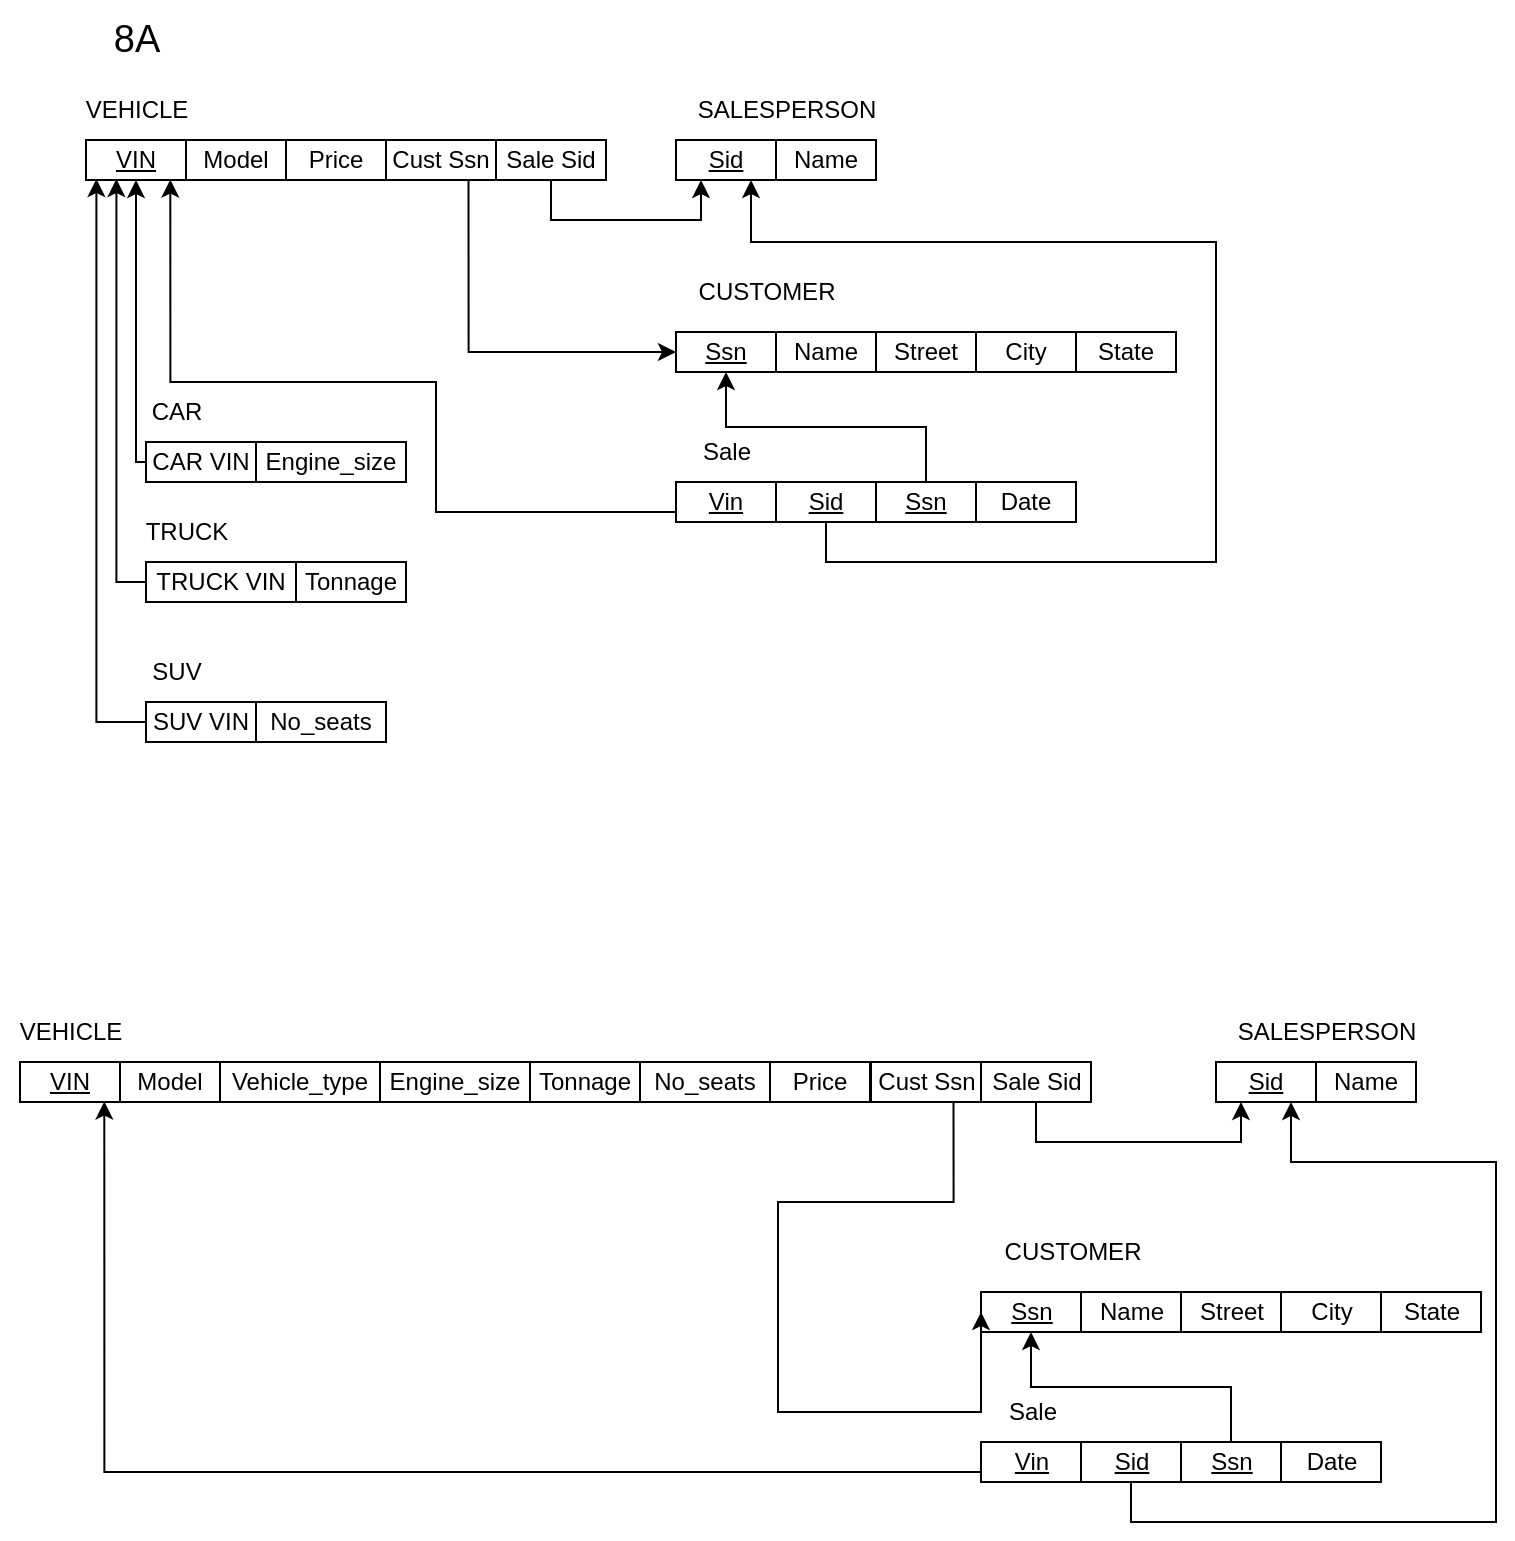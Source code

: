 <mxfile version="20.5.1" type="github">
  <diagram id="yZq5IONLJEsk0bZvG2Z2" name="Page-1">
    <mxGraphModel dx="575" dy="980" grid="1" gridSize="10" guides="1" tooltips="1" connect="1" arrows="1" fold="1" page="1" pageScale="1" pageWidth="850" pageHeight="1100" math="0" shadow="0">
      <root>
        <mxCell id="0" />
        <mxCell id="1" parent="0" />
        <mxCell id="Zert8HyA5gWy37JvKC_g-1" value="VEHICLE" style="text;html=1;align=center;verticalAlign=middle;resizable=0;points=[];autosize=1;strokeColor=none;fillColor=none;" parent="1" vertex="1">
          <mxGeometry x="55" y="109" width="70" height="30" as="geometry" />
        </mxCell>
        <mxCell id="Zert8HyA5gWy37JvKC_g-2" value="&lt;u&gt;VIN&lt;/u&gt;" style="whiteSpace=wrap;html=1;" parent="1" vertex="1">
          <mxGeometry x="65" y="139" width="50" height="20" as="geometry" />
        </mxCell>
        <mxCell id="Zert8HyA5gWy37JvKC_g-3" value="Model" style="whiteSpace=wrap;html=1;" parent="1" vertex="1">
          <mxGeometry x="115" y="139" width="50" height="20" as="geometry" />
        </mxCell>
        <mxCell id="Zert8HyA5gWy37JvKC_g-4" value="Price" style="whiteSpace=wrap;html=1;" parent="1" vertex="1">
          <mxGeometry x="165" y="139" width="50" height="20" as="geometry" />
        </mxCell>
        <mxCell id="Zert8HyA5gWy37JvKC_g-5" value="&lt;u&gt;Sid&lt;/u&gt;" style="whiteSpace=wrap;html=1;" parent="1" vertex="1">
          <mxGeometry x="360" y="139" width="50" height="20" as="geometry" />
        </mxCell>
        <mxCell id="Zert8HyA5gWy37JvKC_g-7" value="SALESPERSON" style="text;html=1;align=center;verticalAlign=middle;resizable=0;points=[];autosize=1;strokeColor=none;fillColor=none;" parent="1" vertex="1">
          <mxGeometry x="360" y="109" width="110" height="30" as="geometry" />
        </mxCell>
        <mxCell id="Zert8HyA5gWy37JvKC_g-8" value="Name" style="whiteSpace=wrap;html=1;" parent="1" vertex="1">
          <mxGeometry x="410" y="139" width="50" height="20" as="geometry" />
        </mxCell>
        <mxCell id="Zert8HyA5gWy37JvKC_g-23" style="edgeStyle=orthogonalEdgeStyle;rounded=0;orthogonalLoop=1;jettySize=auto;html=1;exitX=0.5;exitY=1;exitDx=0;exitDy=0;entryX=0.25;entryY=1;entryDx=0;entryDy=0;" parent="1" source="Zert8HyA5gWy37JvKC_g-10" target="Zert8HyA5gWy37JvKC_g-5" edge="1">
          <mxGeometry relative="1" as="geometry">
            <mxPoint x="425" y="194" as="targetPoint" />
          </mxGeometry>
        </mxCell>
        <mxCell id="Zert8HyA5gWy37JvKC_g-10" value="Sale Sid" style="whiteSpace=wrap;html=1;" parent="1" vertex="1">
          <mxGeometry x="270" y="139" width="55" height="20" as="geometry" />
        </mxCell>
        <mxCell id="Zert8HyA5gWy37JvKC_g-11" value="CAR" style="text;html=1;align=center;verticalAlign=middle;resizable=0;points=[];autosize=1;strokeColor=none;fillColor=none;" parent="1" vertex="1">
          <mxGeometry x="85" y="260" width="50" height="30" as="geometry" />
        </mxCell>
        <mxCell id="Zert8HyA5gWy37JvKC_g-12" value="TRUCK" style="text;html=1;align=center;verticalAlign=middle;resizable=0;points=[];autosize=1;strokeColor=none;fillColor=none;" parent="1" vertex="1">
          <mxGeometry x="85" y="320" width="60" height="30" as="geometry" />
        </mxCell>
        <mxCell id="HfXIFPsZ4pyppyQ5UBKi-8" style="edgeStyle=orthogonalEdgeStyle;rounded=0;orthogonalLoop=1;jettySize=auto;html=1;exitX=0;exitY=0.5;exitDx=0;exitDy=0;entryX=0.5;entryY=1;entryDx=0;entryDy=0;" parent="1" source="Zert8HyA5gWy37JvKC_g-13" target="Zert8HyA5gWy37JvKC_g-2" edge="1">
          <mxGeometry relative="1" as="geometry">
            <Array as="points">
              <mxPoint x="90" y="300" />
            </Array>
          </mxGeometry>
        </mxCell>
        <mxCell id="Zert8HyA5gWy37JvKC_g-13" value="CAR VIN" style="whiteSpace=wrap;html=1;" parent="1" vertex="1">
          <mxGeometry x="95" y="290" width="55" height="20" as="geometry" />
        </mxCell>
        <mxCell id="Zert8HyA5gWy37JvKC_g-14" value="Engine_size" style="whiteSpace=wrap;html=1;" parent="1" vertex="1">
          <mxGeometry x="150" y="290" width="75" height="20" as="geometry" />
        </mxCell>
        <mxCell id="HfXIFPsZ4pyppyQ5UBKi-2" style="edgeStyle=orthogonalEdgeStyle;rounded=0;orthogonalLoop=1;jettySize=auto;html=1;exitX=0;exitY=0.5;exitDx=0;exitDy=0;entryX=0.304;entryY=0.975;entryDx=0;entryDy=0;entryPerimeter=0;" parent="1" source="Zert8HyA5gWy37JvKC_g-15" target="Zert8HyA5gWy37JvKC_g-2" edge="1">
          <mxGeometry relative="1" as="geometry">
            <Array as="points">
              <mxPoint x="80" y="360" />
            </Array>
          </mxGeometry>
        </mxCell>
        <mxCell id="Zert8HyA5gWy37JvKC_g-15" value="TRUCK VIN" style="whiteSpace=wrap;html=1;" parent="1" vertex="1">
          <mxGeometry x="95" y="350" width="75" height="20" as="geometry" />
        </mxCell>
        <mxCell id="Zert8HyA5gWy37JvKC_g-16" value="Tonnage" style="whiteSpace=wrap;html=1;" parent="1" vertex="1">
          <mxGeometry x="170" y="350" width="55" height="20" as="geometry" />
        </mxCell>
        <mxCell id="HfXIFPsZ4pyppyQ5UBKi-1" style="edgeStyle=orthogonalEdgeStyle;rounded=0;orthogonalLoop=1;jettySize=auto;html=1;exitX=0;exitY=0.5;exitDx=0;exitDy=0;entryX=0.104;entryY=0.975;entryDx=0;entryDy=0;entryPerimeter=0;" parent="1" source="Zert8HyA5gWy37JvKC_g-17" target="Zert8HyA5gWy37JvKC_g-2" edge="1">
          <mxGeometry relative="1" as="geometry" />
        </mxCell>
        <mxCell id="Zert8HyA5gWy37JvKC_g-17" value="SUV VIN" style="whiteSpace=wrap;html=1;" parent="1" vertex="1">
          <mxGeometry x="95" y="420" width="55" height="20" as="geometry" />
        </mxCell>
        <mxCell id="Zert8HyA5gWy37JvKC_g-18" value="No_seats" style="whiteSpace=wrap;html=1;" parent="1" vertex="1">
          <mxGeometry x="150" y="420" width="65" height="20" as="geometry" />
        </mxCell>
        <mxCell id="Zert8HyA5gWy37JvKC_g-19" value="SUV" style="text;html=1;align=center;verticalAlign=middle;resizable=0;points=[];autosize=1;strokeColor=none;fillColor=none;" parent="1" vertex="1">
          <mxGeometry x="85" y="390" width="50" height="30" as="geometry" />
        </mxCell>
        <mxCell id="Zert8HyA5gWy37JvKC_g-24" value="Date" style="whiteSpace=wrap;html=1;" parent="1" vertex="1">
          <mxGeometry x="510" y="310" width="50" height="20" as="geometry" />
        </mxCell>
        <mxCell id="Zert8HyA5gWy37JvKC_g-25" value="CUSTOMER" style="text;html=1;align=center;verticalAlign=middle;resizable=0;points=[];autosize=1;strokeColor=none;fillColor=none;" parent="1" vertex="1">
          <mxGeometry x="360" y="200" width="90" height="30" as="geometry" />
        </mxCell>
        <mxCell id="Zert8HyA5gWy37JvKC_g-26" value="&lt;u&gt;Ssn&lt;/u&gt;" style="whiteSpace=wrap;html=1;" parent="1" vertex="1">
          <mxGeometry x="360" y="235" width="50" height="20" as="geometry" />
        </mxCell>
        <mxCell id="Zert8HyA5gWy37JvKC_g-27" value="Name" style="whiteSpace=wrap;html=1;" parent="1" vertex="1">
          <mxGeometry x="410" y="235" width="50" height="20" as="geometry" />
        </mxCell>
        <mxCell id="Zert8HyA5gWy37JvKC_g-28" value="State" style="whiteSpace=wrap;html=1;" parent="1" vertex="1">
          <mxGeometry x="560" y="235" width="50" height="20" as="geometry" />
        </mxCell>
        <mxCell id="Zert8HyA5gWy37JvKC_g-29" value="Street" style="whiteSpace=wrap;html=1;" parent="1" vertex="1">
          <mxGeometry x="460" y="235" width="50" height="20" as="geometry" />
        </mxCell>
        <mxCell id="Zert8HyA5gWy37JvKC_g-30" value="City" style="whiteSpace=wrap;html=1;" parent="1" vertex="1">
          <mxGeometry x="510" y="235" width="50" height="20" as="geometry" />
        </mxCell>
        <mxCell id="Zert8HyA5gWy37JvKC_g-31" value="Sale" style="text;html=1;align=center;verticalAlign=middle;resizable=0;points=[];autosize=1;strokeColor=none;fillColor=none;" parent="1" vertex="1">
          <mxGeometry x="360" y="280" width="50" height="30" as="geometry" />
        </mxCell>
        <mxCell id="Zert8HyA5gWy37JvKC_g-40" style="edgeStyle=orthogonalEdgeStyle;rounded=0;orthogonalLoop=1;jettySize=auto;html=1;exitX=0;exitY=0.75;exitDx=0;exitDy=0;entryX=0.843;entryY=0.989;entryDx=0;entryDy=0;entryPerimeter=0;" parent="1" source="Zert8HyA5gWy37JvKC_g-32" target="Zert8HyA5gWy37JvKC_g-2" edge="1">
          <mxGeometry relative="1" as="geometry">
            <mxPoint x="150" y="180" as="targetPoint" />
            <Array as="points">
              <mxPoint x="240" y="325" />
              <mxPoint x="240" y="260" />
              <mxPoint x="107" y="260" />
            </Array>
          </mxGeometry>
        </mxCell>
        <mxCell id="Zert8HyA5gWy37JvKC_g-32" value="&lt;u&gt;Vin&lt;/u&gt;" style="whiteSpace=wrap;html=1;" parent="1" vertex="1">
          <mxGeometry x="360" y="310" width="50" height="20" as="geometry" />
        </mxCell>
        <mxCell id="HfXIFPsZ4pyppyQ5UBKi-7" style="edgeStyle=orthogonalEdgeStyle;rounded=0;orthogonalLoop=1;jettySize=auto;html=1;exitX=0.5;exitY=1;exitDx=0;exitDy=0;entryX=0.75;entryY=1;entryDx=0;entryDy=0;" parent="1" source="Zert8HyA5gWy37JvKC_g-33" target="Zert8HyA5gWy37JvKC_g-5" edge="1">
          <mxGeometry relative="1" as="geometry">
            <Array as="points">
              <mxPoint x="435" y="350" />
              <mxPoint x="630" y="350" />
              <mxPoint x="630" y="190" />
              <mxPoint x="398" y="190" />
            </Array>
          </mxGeometry>
        </mxCell>
        <mxCell id="Zert8HyA5gWy37JvKC_g-33" value="&lt;u&gt;Sid&lt;/u&gt;" style="whiteSpace=wrap;html=1;" parent="1" vertex="1">
          <mxGeometry x="410" y="310" width="50" height="20" as="geometry" />
        </mxCell>
        <mxCell id="HfXIFPsZ4pyppyQ5UBKi-5" style="edgeStyle=orthogonalEdgeStyle;rounded=0;orthogonalLoop=1;jettySize=auto;html=1;exitX=0.5;exitY=0;exitDx=0;exitDy=0;entryX=0.5;entryY=1;entryDx=0;entryDy=0;" parent="1" source="Zert8HyA5gWy37JvKC_g-34" target="Zert8HyA5gWy37JvKC_g-26" edge="1">
          <mxGeometry relative="1" as="geometry" />
        </mxCell>
        <mxCell id="Zert8HyA5gWy37JvKC_g-34" value="&lt;u&gt;Ssn&lt;/u&gt;" style="whiteSpace=wrap;html=1;" parent="1" vertex="1">
          <mxGeometry x="460" y="310" width="50" height="20" as="geometry" />
        </mxCell>
        <mxCell id="Zert8HyA5gWy37JvKC_g-39" style="edgeStyle=orthogonalEdgeStyle;rounded=0;orthogonalLoop=1;jettySize=auto;html=1;exitX=0.75;exitY=1;exitDx=0;exitDy=0;entryX=0;entryY=0.5;entryDx=0;entryDy=0;" parent="1" source="Zert8HyA5gWy37JvKC_g-35" target="Zert8HyA5gWy37JvKC_g-26" edge="1">
          <mxGeometry relative="1" as="geometry">
            <Array as="points">
              <mxPoint x="256" y="245" />
            </Array>
          </mxGeometry>
        </mxCell>
        <mxCell id="Zert8HyA5gWy37JvKC_g-35" value="Cust Ssn" style="whiteSpace=wrap;html=1;" parent="1" vertex="1">
          <mxGeometry x="215" y="139" width="55" height="20" as="geometry" />
        </mxCell>
        <mxCell id="--6bmYJcJ-hPVQL4Pmtl-1" value="&lt;span style=&quot;font-size: 19px;&quot;&gt;8A&lt;/span&gt;" style="text;html=1;align=center;verticalAlign=middle;resizable=0;points=[];autosize=1;strokeColor=none;fillColor=none;" vertex="1" parent="1">
          <mxGeometry x="65" y="69" width="50" height="40" as="geometry" />
        </mxCell>
        <mxCell id="--6bmYJcJ-hPVQL4Pmtl-2" value="VEHICLE" style="text;html=1;align=center;verticalAlign=middle;resizable=0;points=[];autosize=1;strokeColor=none;fillColor=none;" vertex="1" parent="1">
          <mxGeometry x="22" y="570" width="70" height="30" as="geometry" />
        </mxCell>
        <mxCell id="--6bmYJcJ-hPVQL4Pmtl-3" value="&lt;u&gt;VIN&lt;/u&gt;" style="whiteSpace=wrap;html=1;" vertex="1" parent="1">
          <mxGeometry x="32" y="600" width="50" height="20" as="geometry" />
        </mxCell>
        <mxCell id="--6bmYJcJ-hPVQL4Pmtl-4" value="Model" style="whiteSpace=wrap;html=1;" vertex="1" parent="1">
          <mxGeometry x="82" y="600" width="50" height="20" as="geometry" />
        </mxCell>
        <mxCell id="--6bmYJcJ-hPVQL4Pmtl-5" value="Price" style="whiteSpace=wrap;html=1;" vertex="1" parent="1">
          <mxGeometry x="407" y="600" width="50" height="20" as="geometry" />
        </mxCell>
        <mxCell id="--6bmYJcJ-hPVQL4Pmtl-6" value="&lt;u&gt;Sid&lt;/u&gt;" style="whiteSpace=wrap;html=1;" vertex="1" parent="1">
          <mxGeometry x="630" y="600" width="50" height="20" as="geometry" />
        </mxCell>
        <mxCell id="--6bmYJcJ-hPVQL4Pmtl-7" value="SALESPERSON" style="text;html=1;align=center;verticalAlign=middle;resizable=0;points=[];autosize=1;strokeColor=none;fillColor=none;" vertex="1" parent="1">
          <mxGeometry x="630" y="570" width="110" height="30" as="geometry" />
        </mxCell>
        <mxCell id="--6bmYJcJ-hPVQL4Pmtl-8" value="Name" style="whiteSpace=wrap;html=1;" vertex="1" parent="1">
          <mxGeometry x="680" y="600" width="50" height="20" as="geometry" />
        </mxCell>
        <mxCell id="--6bmYJcJ-hPVQL4Pmtl-36" style="edgeStyle=orthogonalEdgeStyle;rounded=0;orthogonalLoop=1;jettySize=auto;html=1;exitX=0.5;exitY=1;exitDx=0;exitDy=0;entryX=0.25;entryY=1;entryDx=0;entryDy=0;fontSize=19;" edge="1" parent="1" source="--6bmYJcJ-hPVQL4Pmtl-10" target="--6bmYJcJ-hPVQL4Pmtl-6">
          <mxGeometry relative="1" as="geometry" />
        </mxCell>
        <mxCell id="--6bmYJcJ-hPVQL4Pmtl-10" value="Sale Sid" style="whiteSpace=wrap;html=1;" vertex="1" parent="1">
          <mxGeometry x="512.5" y="600" width="55" height="20" as="geometry" />
        </mxCell>
        <mxCell id="--6bmYJcJ-hPVQL4Pmtl-16" value="Date" style="whiteSpace=wrap;html=1;" vertex="1" parent="1">
          <mxGeometry x="662.5" y="790" width="50" height="20" as="geometry" />
        </mxCell>
        <mxCell id="--6bmYJcJ-hPVQL4Pmtl-17" value="CUSTOMER" style="text;html=1;align=center;verticalAlign=middle;resizable=0;points=[];autosize=1;strokeColor=none;fillColor=none;" vertex="1" parent="1">
          <mxGeometry x="512.5" y="680" width="90" height="30" as="geometry" />
        </mxCell>
        <mxCell id="--6bmYJcJ-hPVQL4Pmtl-18" value="&lt;u&gt;Ssn&lt;/u&gt;" style="whiteSpace=wrap;html=1;" vertex="1" parent="1">
          <mxGeometry x="512.5" y="715" width="50" height="20" as="geometry" />
        </mxCell>
        <mxCell id="--6bmYJcJ-hPVQL4Pmtl-19" value="Name" style="whiteSpace=wrap;html=1;" vertex="1" parent="1">
          <mxGeometry x="562.5" y="715" width="50" height="20" as="geometry" />
        </mxCell>
        <mxCell id="--6bmYJcJ-hPVQL4Pmtl-20" value="State" style="whiteSpace=wrap;html=1;" vertex="1" parent="1">
          <mxGeometry x="712.5" y="715" width="50" height="20" as="geometry" />
        </mxCell>
        <mxCell id="--6bmYJcJ-hPVQL4Pmtl-21" value="Street" style="whiteSpace=wrap;html=1;" vertex="1" parent="1">
          <mxGeometry x="612.5" y="715" width="50" height="20" as="geometry" />
        </mxCell>
        <mxCell id="--6bmYJcJ-hPVQL4Pmtl-22" value="City" style="whiteSpace=wrap;html=1;" vertex="1" parent="1">
          <mxGeometry x="662.5" y="715" width="50" height="20" as="geometry" />
        </mxCell>
        <mxCell id="--6bmYJcJ-hPVQL4Pmtl-23" value="Sale" style="text;html=1;align=center;verticalAlign=middle;resizable=0;points=[];autosize=1;strokeColor=none;fillColor=none;" vertex="1" parent="1">
          <mxGeometry x="512.5" y="760" width="50" height="30" as="geometry" />
        </mxCell>
        <mxCell id="--6bmYJcJ-hPVQL4Pmtl-24" style="edgeStyle=orthogonalEdgeStyle;rounded=0;orthogonalLoop=1;jettySize=auto;html=1;exitX=0;exitY=0.75;exitDx=0;exitDy=0;entryX=0.843;entryY=0.989;entryDx=0;entryDy=0;entryPerimeter=0;" edge="1" parent="1" source="--6bmYJcJ-hPVQL4Pmtl-25" target="--6bmYJcJ-hPVQL4Pmtl-3">
          <mxGeometry relative="1" as="geometry">
            <mxPoint x="195" y="641" as="targetPoint" />
            <Array as="points">
              <mxPoint x="74" y="805" />
            </Array>
          </mxGeometry>
        </mxCell>
        <mxCell id="--6bmYJcJ-hPVQL4Pmtl-25" value="&lt;u&gt;Vin&lt;/u&gt;" style="whiteSpace=wrap;html=1;" vertex="1" parent="1">
          <mxGeometry x="512.5" y="790" width="50" height="20" as="geometry" />
        </mxCell>
        <mxCell id="--6bmYJcJ-hPVQL4Pmtl-37" style="edgeStyle=orthogonalEdgeStyle;rounded=0;orthogonalLoop=1;jettySize=auto;html=1;exitX=0.5;exitY=1;exitDx=0;exitDy=0;entryX=0.75;entryY=1;entryDx=0;entryDy=0;fontSize=19;" edge="1" parent="1" source="--6bmYJcJ-hPVQL4Pmtl-27" target="--6bmYJcJ-hPVQL4Pmtl-6">
          <mxGeometry relative="1" as="geometry">
            <Array as="points">
              <mxPoint x="587" y="830" />
              <mxPoint x="770" y="830" />
              <mxPoint x="770" y="650" />
              <mxPoint x="667" y="650" />
            </Array>
          </mxGeometry>
        </mxCell>
        <mxCell id="--6bmYJcJ-hPVQL4Pmtl-27" value="&lt;u&gt;Sid&lt;/u&gt;" style="whiteSpace=wrap;html=1;" vertex="1" parent="1">
          <mxGeometry x="562.5" y="790" width="50" height="20" as="geometry" />
        </mxCell>
        <mxCell id="--6bmYJcJ-hPVQL4Pmtl-28" style="edgeStyle=orthogonalEdgeStyle;rounded=0;orthogonalLoop=1;jettySize=auto;html=1;exitX=0.5;exitY=0;exitDx=0;exitDy=0;entryX=0.5;entryY=1;entryDx=0;entryDy=0;" edge="1" parent="1" source="--6bmYJcJ-hPVQL4Pmtl-29" target="--6bmYJcJ-hPVQL4Pmtl-18">
          <mxGeometry relative="1" as="geometry" />
        </mxCell>
        <mxCell id="--6bmYJcJ-hPVQL4Pmtl-29" value="&lt;u&gt;Ssn&lt;/u&gt;" style="whiteSpace=wrap;html=1;" vertex="1" parent="1">
          <mxGeometry x="612.5" y="790" width="50" height="20" as="geometry" />
        </mxCell>
        <mxCell id="--6bmYJcJ-hPVQL4Pmtl-30" style="edgeStyle=orthogonalEdgeStyle;rounded=0;orthogonalLoop=1;jettySize=auto;html=1;exitX=0.75;exitY=1;exitDx=0;exitDy=0;entryX=0;entryY=0.5;entryDx=0;entryDy=0;" edge="1" parent="1" source="--6bmYJcJ-hPVQL4Pmtl-31" target="--6bmYJcJ-hPVQL4Pmtl-18">
          <mxGeometry relative="1" as="geometry">
            <Array as="points">
              <mxPoint x="499" y="670" />
              <mxPoint x="411" y="670" />
              <mxPoint x="411" y="775" />
            </Array>
          </mxGeometry>
        </mxCell>
        <mxCell id="--6bmYJcJ-hPVQL4Pmtl-31" value="Cust Ssn" style="whiteSpace=wrap;html=1;" vertex="1" parent="1">
          <mxGeometry x="457.5" y="600" width="55" height="20" as="geometry" />
        </mxCell>
        <mxCell id="--6bmYJcJ-hPVQL4Pmtl-32" value="Engine_size" style="whiteSpace=wrap;html=1;" vertex="1" parent="1">
          <mxGeometry x="212" y="600" width="75" height="20" as="geometry" />
        </mxCell>
        <mxCell id="--6bmYJcJ-hPVQL4Pmtl-33" value="Vehicle_type" style="whiteSpace=wrap;html=1;" vertex="1" parent="1">
          <mxGeometry x="132" y="600" width="80" height="20" as="geometry" />
        </mxCell>
        <mxCell id="--6bmYJcJ-hPVQL4Pmtl-34" value="Tonnage" style="whiteSpace=wrap;html=1;" vertex="1" parent="1">
          <mxGeometry x="287" y="600" width="55" height="20" as="geometry" />
        </mxCell>
        <mxCell id="--6bmYJcJ-hPVQL4Pmtl-35" value="No_seats" style="whiteSpace=wrap;html=1;" vertex="1" parent="1">
          <mxGeometry x="342" y="600" width="65" height="20" as="geometry" />
        </mxCell>
      </root>
    </mxGraphModel>
  </diagram>
</mxfile>
